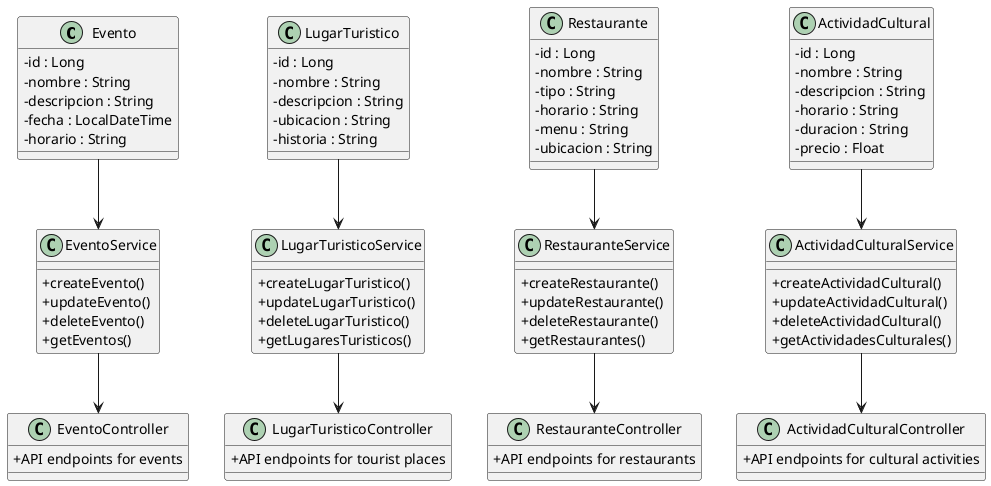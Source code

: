 @startuml
skinparam classAttributeIconSize 0

class Evento {
  - id : Long
  - nombre : String
  - descripcion : String
  - fecha : LocalDateTime
  - horario : String
}

class LugarTuristico {
  - id : Long
  - nombre : String
  - descripcion : String
  - ubicacion : String
  - historia : String
}

class Restaurante {
  - id : Long
  - nombre : String
  - tipo : String
  - horario : String
  - menu : String
  - ubicacion : String
}

class ActividadCultural {
  - id : Long
  - nombre : String
  - descripcion : String
  - horario : String
  - duracion : String
  - precio : Float
}

class EventoService {
  + createEvento()
  + updateEvento()
  + deleteEvento()
  + getEventos()
}

class LugarTuristicoService {
  + createLugarTuristico()
  + updateLugarTuristico()
  + deleteLugarTuristico()
  + getLugaresTuristicos()
}

class RestauranteService {
  + createRestaurante()
  + updateRestaurante()
  + deleteRestaurante()
  + getRestaurantes()
}

class ActividadCulturalService {
  + createActividadCultural()
  + updateActividadCultural()
  + deleteActividadCultural()
  + getActividadesCulturales()
}

class EventoController {
  + API endpoints for events
}

class LugarTuristicoController {
  + API endpoints for tourist places
}

class RestauranteController {
  + API endpoints for restaurants
}

class ActividadCulturalController {
  + API endpoints for cultural activities
}

Evento --> EventoService
EventoService --> EventoController

LugarTuristico --> LugarTuristicoService
LugarTuristicoService --> LugarTuristicoController

Restaurante --> RestauranteService
RestauranteService --> RestauranteController

ActividadCultural --> ActividadCulturalService
ActividadCulturalService --> ActividadCulturalController
@enduml
